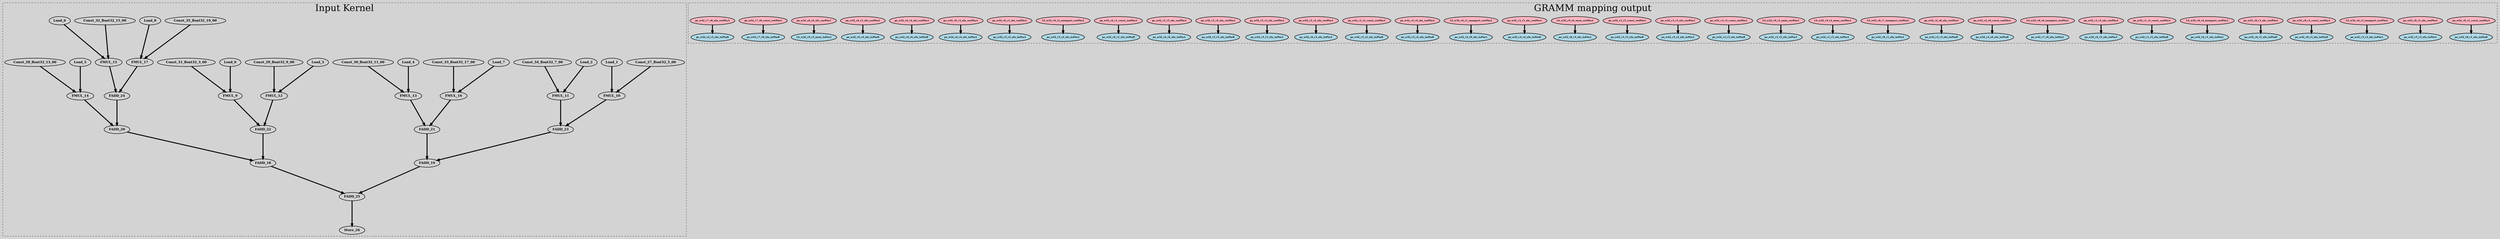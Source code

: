 digraph {
graph [bgcolor=lightgray];
 node [style=filled, fontname="times-bold", penwidth=2];
 edge [penwidth=4]; 
 splines=true; rankdir=TB;
subgraph cluster_1 {
 label = "Input Kernel"; fontsize = 40; style=dashed; 
 edge [minlen=3]
Const_27_float32_5_00;
Const_28_float32_13_00;
Const_29_float32_9_00;
Const_30_float32_11_00;
Const_31_float32_3_00;
Const_32_float32_15_00;
Const_33_float32_17_00;
Const_34_float32_7_00;
Const_35_float32_19_00;
FADD_18;
FADD_19;
FADD_20;
FADD_21;
FADD_22;
FADD_23;
FADD_24;
FADD_25;
FMUL_10;
FMUL_11;
FMUL_12;
FMUL_13;
FMUL_14;
FMUL_15;
FMUL_16;
FMUL_17;
FMUL_9;
Load_0;
Load_1;
Load_2;
Load_3;
Load_4;
Load_5;
Load_6;
Load_7;
Load_8;
Store_26;
  Load_0 -> FMUL_9;
  Load_1 -> FMUL_10;
  Load_2 -> FMUL_11;
  Load_3 -> FMUL_12;
  Load_4 -> FMUL_13;
  Load_5 -> FMUL_14;
  Load_6 -> FMUL_15;
  Load_7 -> FMUL_16;
  Load_8 -> FMUL_17;
  FMUL_9 -> FADD_22;
  FMUL_10 -> FADD_23;
  FMUL_11 -> FADD_23;
  FMUL_12 -> FADD_22;
  FMUL_13 -> FADD_21;
  FMUL_14 -> FADD_20;
  FMUL_15 -> FADD_24;
  FMUL_16 -> FADD_21;
  FMUL_17 -> FADD_24;
  FADD_25 -> Store_26;
  Const_27_float32_5_00 -> FMUL_10;
  Const_28_float32_13_00 -> FMUL_14;
  Const_29_float32_9_00 -> FMUL_12;
  Const_30_float32_11_00 -> FMUL_13;
  Const_31_float32_3_00 -> FMUL_9;
  Const_32_float32_15_00 -> FMUL_15;
  Const_33_float32_17_00 -> FMUL_16;
  Const_34_float32_7_00 -> FMUL_11;
  Const_35_float32_19_00 -> FMUL_17;
  FADD_24 -> FADD_20;
  FADD_23 -> FADD_19;
  FADD_22 -> FADD_18;
  FADD_21 -> FADD_19;
  FADD_20 -> FADD_18;
  FADD_19 -> FADD_25;
  FADD_18 -> FADD_25;
}
subgraph cluster_0 {
 label = "GRAMM mapping output"; fontsize = 40; style=dashed;
pe_w32_c8_r1_const_outPinA [shape="oval" width=0.1 fontsize=10 fillcolor="#FFB6C1"]
pe_w32_c8_r1_alu_inPinA [shape="oval" width=0.1 fontsize=10 fillcolor="#ADD8E6"]
pe_w32_c8_r1_alu_inPinB [shape="oval" width=0.1 fontsize=10 fillcolor="#ADD8E6"]
pe_w32_c8_r1_alu_outPinA [shape="oval" width=0.1 fontsize=10 fillcolor="#FFB6C1"]
LS_w32_c0_r3_memport_outPinA [shape="oval" width=0.1 fontsize=10 fillcolor="#FFB6C1"]
pe_w32_c8_r3_const_outPinA [shape="oval" width=0.1 fontsize=10 fillcolor="#FFB6C1"]
pe_w32_c8_r3_alu_inPinA [shape="oval" width=0.1 fontsize=10 fillcolor="#ADD8E6"]
pe_w32_c8_r3_alu_inPinB [shape="oval" width=0.1 fontsize=10 fillcolor="#ADD8E6"]
pe_w32_c8_r3_alu_outPinA [shape="oval" width=0.1 fontsize=10 fillcolor="#FFB6C1"]
LS_w32_c0_r4_memport_outPinA [shape="oval" width=0.1 fontsize=10 fillcolor="#FFB6C1"]
pe_w32_c1_r5_const_outPinA [shape="oval" width=0.1 fontsize=10 fillcolor="#FFB6C1"]
pe_w32_c1_r5_alu_inPinA [shape="oval" width=0.1 fontsize=10 fillcolor="#ADD8E6"]
pe_w32_c1_r5_alu_inPinB [shape="oval" width=0.1 fontsize=10 fillcolor="#ADD8E6"]
pe_w32_c1_r5_alu_outPinA [shape="oval" width=0.1 fontsize=10 fillcolor="#FFB6C1"]
LS_w32_c0_r6_memport_outPinA [shape="oval" width=0.1 fontsize=10 fillcolor="#FFB6C1"]
pe_w32_c2_r0_const_outPinA [shape="oval" width=0.1 fontsize=10 fillcolor="#FFB6C1"]
pe_w32_c2_r0_alu_inPinA [shape="oval" width=0.1 fontsize=10 fillcolor="#ADD8E6"]
pe_w32_c2_r0_alu_inPinB [shape="oval" width=0.1 fontsize=10 fillcolor="#ADD8E6"]
pe_w32_c2_r0_alu_outPinA [shape="oval" width=0.1 fontsize=10 fillcolor="#FFB6C1"]
LS_w32_c0_r7_memport_outPinA [shape="oval" width=0.1 fontsize=10 fillcolor="#FFB6C1"]
LS_w32_c9_r2_mem_outPinA [shape="oval" width=0.1 fontsize=10 fillcolor="#FFB6C1"]
LS_w32_c9_r3_mem_outPinA [shape="oval" width=0.1 fontsize=10 fillcolor="#FFB6C1"]
LS_w32_c9_r5_mem_inPinA [shape="oval" width=0.1 fontsize=10 fillcolor="#ADD8E6"]
pe_w32_c3_r3_const_outPinA [shape="oval" width=0.1 fontsize=10 fillcolor="#FFB6C1"]
pe_w32_c3_r3_alu_inPinA [shape="oval" width=0.1 fontsize=10 fillcolor="#ADD8E6"]
pe_w32_c3_r3_alu_inPinB [shape="oval" width=0.1 fontsize=10 fillcolor="#ADD8E6"]
pe_w32_c3_r3_alu_outPinA [shape="oval" width=0.1 fontsize=10 fillcolor="#FFB6C1"]
pe_w32_c3_r5_const_outPinA [shape="oval" width=0.1 fontsize=10 fillcolor="#FFB6C1"]
LS_w32_c9_r6_mem_outPinA [shape="oval" width=0.1 fontsize=10 fillcolor="#FFB6C1"]
pe_w32_c3_r5_alu_inPinA [shape="oval" width=0.1 fontsize=10 fillcolor="#ADD8E6"]
pe_w32_c3_r5_alu_inPinB [shape="oval" width=0.1 fontsize=10 fillcolor="#ADD8E6"]
pe_w32_c3_r5_alu_outPinA [shape="oval" width=0.1 fontsize=10 fillcolor="#FFB6C1"]
LS_w32_c0_r1_memport_outPinA [shape="oval" width=0.1 fontsize=10 fillcolor="#FFB6C1"]
pe_w32_c4_r4_alu_inPinA [shape="oval" width=0.1 fontsize=10 fillcolor="#ADD8E6"]
pe_w32_c4_r4_alu_inPinB [shape="oval" width=0.1 fontsize=10 fillcolor="#ADD8E6"]
pe_w32_c4_r4_alu_outPinA [shape="oval" width=0.1 fontsize=10 fillcolor="#FFB6C1"]
pe_w32_c5_r2_const_outPinA [shape="oval" width=0.1 fontsize=10 fillcolor="#FFB6C1"]
pe_w32_c5_r2_alu_inPinA [shape="oval" width=0.1 fontsize=10 fillcolor="#ADD8E6"]
pe_w32_c5_r2_alu_inPinB [shape="oval" width=0.1 fontsize=10 fillcolor="#ADD8E6"]
pe_w32_c5_r2_alu_outPinA [shape="oval" width=0.1 fontsize=10 fillcolor="#FFB6C1"]
pe_w32_c5_r3_alu_inPinA [shape="oval" width=0.1 fontsize=10 fillcolor="#ADD8E6"]
pe_w32_c5_r3_alu_inPinB [shape="oval" width=0.1 fontsize=10 fillcolor="#ADD8E6"]
pe_w32_c5_r3_alu_outPinA [shape="oval" width=0.1 fontsize=10 fillcolor="#FFB6C1"]
pe_w32_c5_r4_alu_inPinA [shape="oval" width=0.1 fontsize=10 fillcolor="#ADD8E6"]
pe_w32_c5_r4_alu_inPinB [shape="oval" width=0.1 fontsize=10 fillcolor="#ADD8E6"]
pe_w32_c5_r4_alu_outPinA [shape="oval" width=0.1 fontsize=10 fillcolor="#FFB6C1"]
pe_w32_c5_r5_alu_inPinA [shape="oval" width=0.1 fontsize=10 fillcolor="#ADD8E6"]
pe_w32_c5_r5_alu_inPinB [shape="oval" width=0.1 fontsize=10 fillcolor="#ADD8E6"]
pe_w32_c5_r5_alu_outPinA [shape="oval" width=0.1 fontsize=10 fillcolor="#FFB6C1"]
pe_w32_c6_r1_const_outPinA [shape="oval" width=0.1 fontsize=10 fillcolor="#FFB6C1"]
LS_w32_c0_r2_memport_outPinA [shape="oval" width=0.1 fontsize=10 fillcolor="#FFB6C1"]
pe_w32_c6_r1_alu_inPinA [shape="oval" width=0.1 fontsize=10 fillcolor="#ADD8E6"]
pe_w32_c6_r1_alu_inPinB [shape="oval" width=0.1 fontsize=10 fillcolor="#ADD8E6"]
pe_w32_c6_r1_alu_outPinA [shape="oval" width=0.1 fontsize=10 fillcolor="#FFB6C1"]
pe_w32_c6_r3_alu_inPinA [shape="oval" width=0.1 fontsize=10 fillcolor="#ADD8E6"]
pe_w32_c6_r3_alu_inPinB [shape="oval" width=0.1 fontsize=10 fillcolor="#ADD8E6"]
pe_w32_c6_r3_alu_outPinA [shape="oval" width=0.1 fontsize=10 fillcolor="#FFB6C1"]
pe_w32_c6_r4_alu_inPinA [shape="oval" width=0.1 fontsize=10 fillcolor="#ADD8E6"]
pe_w32_c6_r4_alu_inPinB [shape="oval" width=0.1 fontsize=10 fillcolor="#ADD8E6"]
pe_w32_c6_r4_alu_outPinA [shape="oval" width=0.1 fontsize=10 fillcolor="#FFB6C1"]
pe_w32_c6_r5_alu_inPinA [shape="oval" width=0.1 fontsize=10 fillcolor="#ADD8E6"]
pe_w32_c6_r5_alu_inPinB [shape="oval" width=0.1 fontsize=10 fillcolor="#ADD8E6"]
pe_w32_c6_r5_alu_outPinA [shape="oval" width=0.1 fontsize=10 fillcolor="#FFB6C1"]
pe_w32_c6_r6_alu_inPinA [shape="oval" width=0.1 fontsize=10 fillcolor="#ADD8E6"]
pe_w32_c6_r6_alu_inPinB [shape="oval" width=0.1 fontsize=10 fillcolor="#ADD8E6"]
pe_w32_c6_r6_alu_outPinA [shape="oval" width=0.1 fontsize=10 fillcolor="#FFB6C1"]
pe_w32_c7_r0_const_outPinA [shape="oval" width=0.1 fontsize=10 fillcolor="#FFB6C1"]
pe_w32_c7_r0_alu_inPinA [shape="oval" width=0.1 fontsize=10 fillcolor="#ADD8E6"]
pe_w32_c7_r0_alu_inPinB [shape="oval" width=0.1 fontsize=10 fillcolor="#ADD8E6"]
pe_w32_c7_r0_alu_outPinA [shape="oval" width=0.1 fontsize=10 fillcolor="#FFB6C1"]
pe_w32_c5_r2_const_outPinA -> pe_w32_c5_r2_alu_inPinB
pe_w32_c6_r1_const_outPinA -> pe_w32_c6_r1_alu_inPinB
pe_w32_c2_r0_const_outPinA -> pe_w32_c2_r0_alu_inPinB
pe_w32_c1_r5_const_outPinA -> pe_w32_c1_r5_alu_inPinB
pe_w32_c8_r1_const_outPinA -> pe_w32_c8_r1_alu_inPinB
pe_w32_c3_r3_const_outPinA -> pe_w32_c3_r3_alu_inPinB
pe_w32_c8_r3_const_outPinA -> pe_w32_c8_r3_alu_inPinB
pe_w32_c7_r0_const_outPinA -> pe_w32_c7_r0_alu_inPinB
pe_w32_c3_r5_const_outPinA -> pe_w32_c3_r5_alu_inPinB
pe_w32_c5_r5_alu_outPinA -> pe_w32_c6_r6_alu_inPinA
pe_w32_c6_r4_alu_outPinA -> pe_w32_c6_r6_alu_inPinB
pe_w32_c5_r4_alu_outPinA -> pe_w32_c5_r5_alu_inPinB
pe_w32_c6_r5_alu_outPinA -> pe_w32_c6_r4_alu_inPinB
pe_w32_c5_r3_alu_outPinA -> pe_w32_c5_r5_alu_inPinA
pe_w32_c6_r3_alu_outPinA -> pe_w32_c6_r4_alu_inPinA
pe_w32_c4_r4_alu_outPinA -> pe_w32_c5_r4_alu_inPinB
pe_w32_c6_r6_alu_outPinA -> LS_w32_c9_r5_mem_inPinA
pe_w32_c5_r2_alu_outPinA -> pe_w32_c6_r3_alu_inPinA
pe_w32_c7_r0_alu_outPinA -> pe_w32_c6_r3_alu_inPinB
pe_w32_c2_r0_alu_outPinA -> pe_w32_c5_r3_alu_inPinB
pe_w32_c1_r5_alu_outPinA -> pe_w32_c6_r5_alu_inPinA
pe_w32_c6_r1_alu_outPinA -> pe_w32_c5_r4_alu_inPinA
pe_w32_c3_r3_alu_outPinA -> pe_w32_c4_r4_alu_inPinA
pe_w32_c8_r3_alu_outPinA -> pe_w32_c6_r5_alu_inPinB
pe_w32_c3_r5_alu_outPinA -> pe_w32_c4_r4_alu_inPinB
pe_w32_c8_r1_alu_outPinA -> pe_w32_c5_r3_alu_inPinA
LS_w32_c0_r7_memport_outPinA -> pe_w32_c8_r1_alu_inPinA
LS_w32_c0_r2_memport_outPinA -> pe_w32_c5_r2_alu_inPinA
LS_w32_c0_r6_memport_outPinA -> pe_w32_c7_r0_alu_inPinA
LS_w32_c0_r1_memport_outPinA -> pe_w32_c2_r0_alu_inPinA
LS_w32_c9_r2_mem_outPinA -> pe_w32_c1_r5_alu_inPinA
LS_w32_c0_r4_memport_outPinA -> pe_w32_c6_r1_alu_inPinA
LS_w32_c0_r3_memport_outPinA -> pe_w32_c3_r3_alu_inPinA
LS_w32_c9_r6_mem_outPinA -> pe_w32_c8_r3_alu_inPinA
LS_w32_c9_r3_mem_outPinA -> pe_w32_c3_r5_alu_inPinA
}
}

